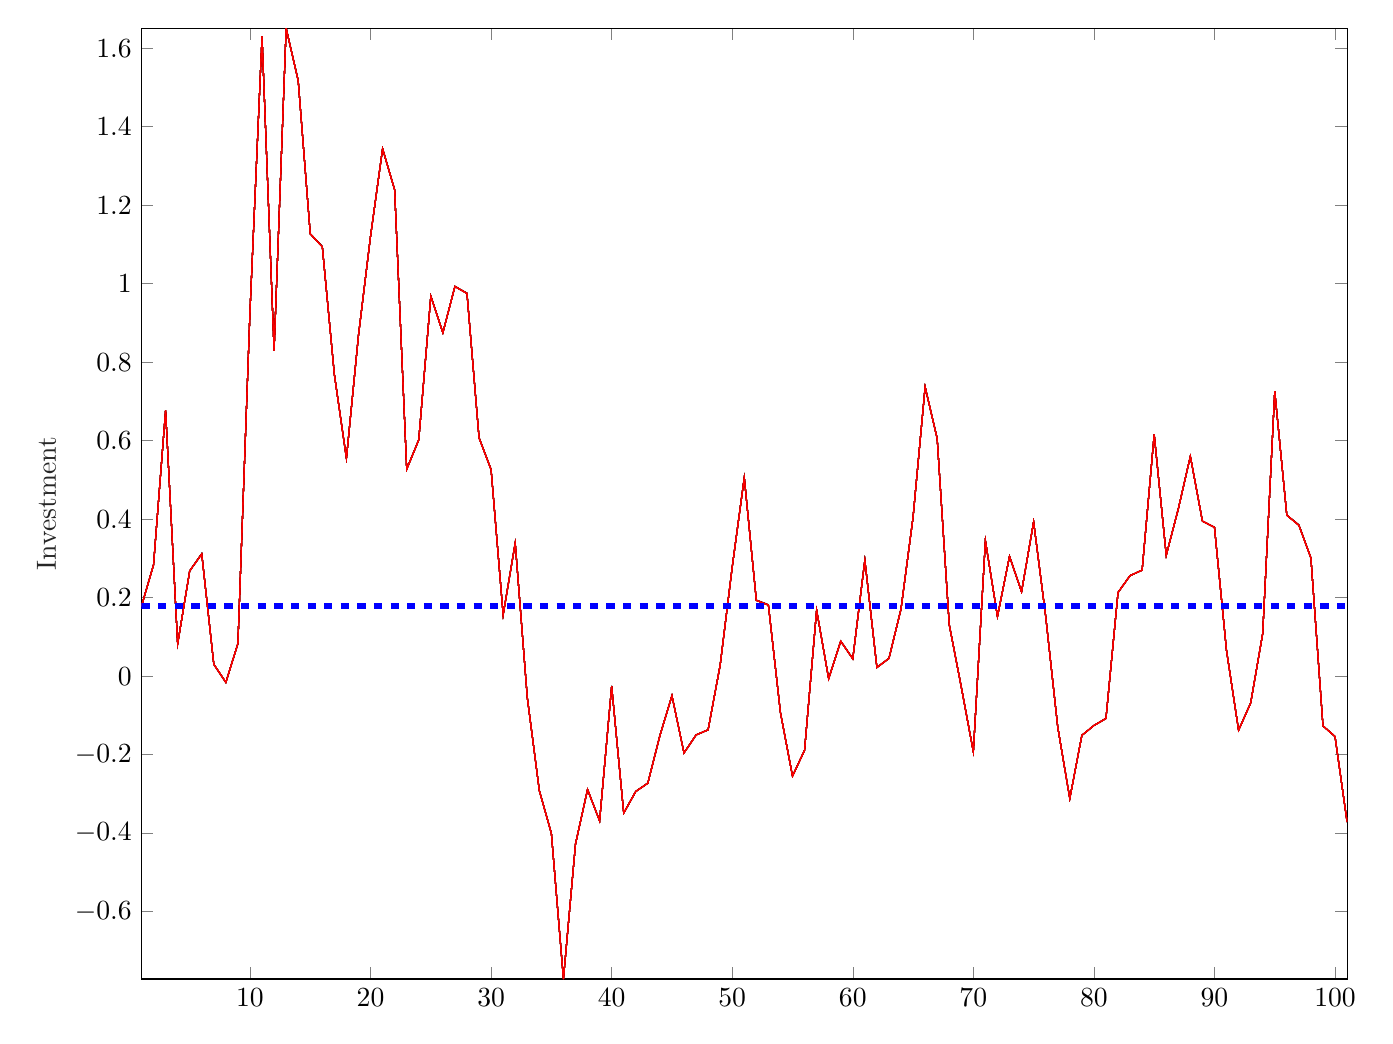 % This file was created by matlab2tikz.
%
%The latest updates can be retrieved from
%  http://www.mathworks.com/matlabcentral/fileexchange/22022-matlab2tikz-matlab2tikz
%where you can also make suggestions and rate matlab2tikz.
%
\begin{tikzpicture}

\begin{axis}[%
width=6.028in,
height=4.754in,
at={(1.011in,0.642in)},
scale only axis,
xmin=1,
xmax=101,
ymin=-0.772,
ymax=1.651,
ylabel style={font=\color{white!15!black}},
ylabel={Investment},
axis background/.style={fill=white}
]
\addplot [color=black, forget plot]
  table[row sep=crcr]{%
1	0.178\\
2	0.284\\
3	0.677\\
4	0.082\\
5	0.268\\
6	0.312\\
7	0.03\\
8	-0.016\\
9	0.083\\
10	0.929\\
11	1.63\\
12	0.829\\
13	1.651\\
14	1.518\\
15	1.127\\
16	1.095\\
17	0.769\\
18	0.555\\
19	0.869\\
20	1.121\\
21	1.344\\
22	1.24\\
23	0.528\\
24	0.603\\
25	0.969\\
26	0.876\\
27	0.993\\
28	0.976\\
29	0.608\\
30	0.527\\
31	0.157\\
32	0.34\\
33	-0.054\\
34	-0.291\\
35	-0.4\\
36	-0.772\\
37	-0.428\\
38	-0.289\\
39	-0.369\\
40	-0.025\\
41	-0.349\\
42	-0.294\\
43	-0.272\\
44	-0.151\\
45	-0.05\\
46	-0.195\\
47	-0.15\\
48	-0.137\\
49	0.028\\
50	0.278\\
51	0.506\\
52	0.194\\
53	0.182\\
54	-0.093\\
55	-0.255\\
56	-0.189\\
57	0.168\\
58	-0.006\\
59	0.089\\
60	0.045\\
61	0.296\\
62	0.022\\
63	0.045\\
64	0.171\\
65	0.405\\
66	0.737\\
67	0.606\\
68	0.132\\
69	-0.027\\
70	-0.192\\
71	0.345\\
72	0.152\\
73	0.306\\
74	0.215\\
75	0.393\\
76	0.153\\
77	-0.13\\
78	-0.312\\
79	-0.151\\
80	-0.126\\
81	-0.108\\
82	0.213\\
83	0.256\\
84	0.27\\
85	0.616\\
86	0.308\\
87	0.426\\
88	0.56\\
89	0.395\\
90	0.379\\
91	0.065\\
92	-0.138\\
93	-0.068\\
94	0.108\\
95	0.726\\
96	0.41\\
97	0.385\\
98	0.301\\
99	-0.127\\
100	-0.154\\
101	-0.372\\
};
\addplot [color=black!90!red, forget plot]
  table[row sep=crcr]{%
1	0.178\\
2	0.284\\
3	0.677\\
4	0.082\\
5	0.268\\
6	0.312\\
7	0.03\\
8	-0.016\\
9	0.083\\
10	0.929\\
11	1.63\\
12	0.829\\
13	1.651\\
14	1.518\\
15	1.127\\
16	1.095\\
17	0.769\\
18	0.555\\
19	0.869\\
20	1.121\\
21	1.344\\
22	1.239\\
23	0.527\\
24	0.602\\
25	0.969\\
26	0.875\\
27	0.993\\
28	0.976\\
29	0.608\\
30	0.526\\
31	0.156\\
32	0.34\\
33	-0.054\\
34	-0.291\\
35	-0.401\\
36	-0.772\\
37	-0.428\\
38	-0.289\\
39	-0.369\\
40	-0.025\\
41	-0.349\\
42	-0.294\\
43	-0.273\\
44	-0.151\\
45	-0.05\\
46	-0.196\\
47	-0.15\\
48	-0.137\\
49	0.028\\
50	0.278\\
51	0.506\\
52	0.193\\
53	0.182\\
54	-0.093\\
55	-0.255\\
56	-0.189\\
57	0.168\\
58	-0.006\\
59	0.089\\
60	0.044\\
61	0.296\\
62	0.022\\
63	0.045\\
64	0.171\\
65	0.405\\
66	0.737\\
67	0.606\\
68	0.132\\
69	-0.028\\
70	-0.193\\
71	0.345\\
72	0.152\\
73	0.305\\
74	0.215\\
75	0.393\\
76	0.153\\
77	-0.13\\
78	-0.312\\
79	-0.151\\
80	-0.126\\
81	-0.108\\
82	0.213\\
83	0.256\\
84	0.27\\
85	0.616\\
86	0.308\\
87	0.426\\
88	0.56\\
89	0.395\\
90	0.379\\
91	0.065\\
92	-0.138\\
93	-0.069\\
94	0.108\\
95	0.726\\
96	0.41\\
97	0.385\\
98	0.301\\
99	-0.127\\
100	-0.154\\
101	-0.372\\
};
\addplot [color=black!80!red, forget plot]
  table[row sep=crcr]{%
1	0.178\\
2	0.284\\
3	0.677\\
4	0.082\\
5	0.268\\
6	0.312\\
7	0.03\\
8	-0.016\\
9	0.083\\
10	0.929\\
11	1.63\\
12	0.829\\
13	1.651\\
14	1.518\\
15	1.127\\
16	1.094\\
17	0.769\\
18	0.555\\
19	0.869\\
20	1.121\\
21	1.344\\
22	1.239\\
23	0.527\\
24	0.602\\
25	0.968\\
26	0.875\\
27	0.993\\
28	0.975\\
29	0.608\\
30	0.526\\
31	0.156\\
32	0.34\\
33	-0.054\\
34	-0.292\\
35	-0.401\\
36	-0.772\\
37	-0.428\\
38	-0.289\\
39	-0.369\\
40	-0.025\\
41	-0.349\\
42	-0.294\\
43	-0.273\\
44	-0.152\\
45	-0.05\\
46	-0.196\\
47	-0.15\\
48	-0.137\\
49	0.028\\
50	0.278\\
51	0.506\\
52	0.193\\
53	0.181\\
54	-0.093\\
55	-0.255\\
56	-0.189\\
57	0.168\\
58	-0.006\\
59	0.089\\
60	0.044\\
61	0.296\\
62	0.022\\
63	0.045\\
64	0.171\\
65	0.405\\
66	0.737\\
67	0.606\\
68	0.131\\
69	-0.028\\
70	-0.193\\
71	0.345\\
72	0.152\\
73	0.305\\
74	0.215\\
75	0.393\\
76	0.153\\
77	-0.13\\
78	-0.312\\
79	-0.151\\
80	-0.126\\
81	-0.108\\
82	0.213\\
83	0.256\\
84	0.27\\
85	0.616\\
86	0.308\\
87	0.426\\
88	0.56\\
89	0.395\\
90	0.379\\
91	0.065\\
92	-0.138\\
93	-0.069\\
94	0.108\\
95	0.726\\
96	0.41\\
97	0.385\\
98	0.301\\
99	-0.127\\
100	-0.154\\
101	-0.372\\
};
\addplot [color=black!70!red, forget plot]
  table[row sep=crcr]{%
1	0.178\\
2	0.283\\
3	0.677\\
4	0.082\\
5	0.268\\
6	0.312\\
7	0.03\\
8	-0.016\\
9	0.083\\
10	0.929\\
11	1.63\\
12	0.829\\
13	1.651\\
14	1.518\\
15	1.127\\
16	1.094\\
17	0.769\\
18	0.555\\
19	0.869\\
20	1.121\\
21	1.344\\
22	1.239\\
23	0.527\\
24	0.602\\
25	0.968\\
26	0.875\\
27	0.993\\
28	0.975\\
29	0.607\\
30	0.526\\
31	0.156\\
32	0.339\\
33	-0.054\\
34	-0.292\\
35	-0.401\\
36	-0.772\\
37	-0.428\\
38	-0.289\\
39	-0.369\\
40	-0.025\\
41	-0.349\\
42	-0.294\\
43	-0.273\\
44	-0.152\\
45	-0.05\\
46	-0.196\\
47	-0.15\\
48	-0.137\\
49	0.028\\
50	0.278\\
51	0.506\\
52	0.193\\
53	0.181\\
54	-0.093\\
55	-0.255\\
56	-0.189\\
57	0.168\\
58	-0.007\\
59	0.089\\
60	0.044\\
61	0.296\\
62	0.022\\
63	0.045\\
64	0.171\\
65	0.405\\
66	0.737\\
67	0.605\\
68	0.131\\
69	-0.028\\
70	-0.193\\
71	0.345\\
72	0.152\\
73	0.305\\
74	0.215\\
75	0.393\\
76	0.152\\
77	-0.13\\
78	-0.312\\
79	-0.151\\
80	-0.126\\
81	-0.108\\
82	0.213\\
83	0.256\\
84	0.27\\
85	0.616\\
86	0.308\\
87	0.426\\
88	0.56\\
89	0.395\\
90	0.379\\
91	0.065\\
92	-0.138\\
93	-0.069\\
94	0.108\\
95	0.726\\
96	0.41\\
97	0.385\\
98	0.301\\
99	-0.127\\
100	-0.154\\
101	-0.372\\
};
\addplot [color=black!60!red, forget plot]
  table[row sep=crcr]{%
1	0.178\\
2	0.283\\
3	0.677\\
4	0.082\\
5	0.268\\
6	0.311\\
7	0.03\\
8	-0.016\\
9	0.083\\
10	0.929\\
11	1.63\\
12	0.829\\
13	1.651\\
14	1.517\\
15	1.127\\
16	1.094\\
17	0.768\\
18	0.555\\
19	0.869\\
20	1.121\\
21	1.344\\
22	1.239\\
23	0.527\\
24	0.602\\
25	0.968\\
26	0.875\\
27	0.993\\
28	0.975\\
29	0.607\\
30	0.526\\
31	0.156\\
32	0.339\\
33	-0.054\\
34	-0.292\\
35	-0.401\\
36	-0.772\\
37	-0.428\\
38	-0.289\\
39	-0.369\\
40	-0.026\\
41	-0.349\\
42	-0.294\\
43	-0.273\\
44	-0.152\\
45	-0.05\\
46	-0.196\\
47	-0.15\\
48	-0.137\\
49	0.028\\
50	0.278\\
51	0.506\\
52	0.193\\
53	0.181\\
54	-0.093\\
55	-0.255\\
56	-0.189\\
57	0.168\\
58	-0.007\\
59	0.089\\
60	0.044\\
61	0.296\\
62	0.022\\
63	0.045\\
64	0.171\\
65	0.405\\
66	0.737\\
67	0.605\\
68	0.131\\
69	-0.028\\
70	-0.193\\
71	0.345\\
72	0.152\\
73	0.305\\
74	0.215\\
75	0.393\\
76	0.152\\
77	-0.13\\
78	-0.312\\
79	-0.151\\
80	-0.126\\
81	-0.108\\
82	0.213\\
83	0.256\\
84	0.27\\
85	0.616\\
86	0.308\\
87	0.426\\
88	0.56\\
89	0.395\\
90	0.379\\
91	0.065\\
92	-0.138\\
93	-0.069\\
94	0.108\\
95	0.726\\
96	0.41\\
97	0.385\\
98	0.301\\
99	-0.127\\
100	-0.154\\
101	-0.372\\
};
\addplot [color=black!50!red, forget plot]
  table[row sep=crcr]{%
1	0.178\\
2	0.283\\
3	0.677\\
4	0.082\\
5	0.268\\
6	0.311\\
7	0.03\\
8	-0.016\\
9	0.083\\
10	0.929\\
11	1.63\\
12	0.829\\
13	1.651\\
14	1.517\\
15	1.127\\
16	1.094\\
17	0.768\\
18	0.555\\
19	0.868\\
20	1.121\\
21	1.344\\
22	1.239\\
23	0.527\\
24	0.602\\
25	0.968\\
26	0.875\\
27	0.993\\
28	0.975\\
29	0.607\\
30	0.526\\
31	0.156\\
32	0.339\\
33	-0.054\\
34	-0.292\\
35	-0.401\\
36	-0.772\\
37	-0.428\\
38	-0.289\\
39	-0.369\\
40	-0.026\\
41	-0.349\\
42	-0.294\\
43	-0.273\\
44	-0.152\\
45	-0.05\\
46	-0.196\\
47	-0.15\\
48	-0.137\\
49	0.028\\
50	0.278\\
51	0.506\\
52	0.193\\
53	0.181\\
54	-0.093\\
55	-0.255\\
56	-0.189\\
57	0.168\\
58	-0.007\\
59	0.089\\
60	0.044\\
61	0.296\\
62	0.022\\
63	0.045\\
64	0.171\\
65	0.405\\
66	0.737\\
67	0.605\\
68	0.131\\
69	-0.028\\
70	-0.193\\
71	0.345\\
72	0.152\\
73	0.305\\
74	0.215\\
75	0.393\\
76	0.152\\
77	-0.13\\
78	-0.312\\
79	-0.151\\
80	-0.126\\
81	-0.108\\
82	0.213\\
83	0.256\\
84	0.27\\
85	0.616\\
86	0.308\\
87	0.426\\
88	0.56\\
89	0.395\\
90	0.379\\
91	0.065\\
92	-0.138\\
93	-0.069\\
94	0.108\\
95	0.726\\
96	0.41\\
97	0.385\\
98	0.301\\
99	-0.127\\
100	-0.154\\
101	-0.372\\
};
\addplot [color=black!40!red, forget plot]
  table[row sep=crcr]{%
1	0.178\\
2	0.283\\
3	0.677\\
4	0.082\\
5	0.268\\
6	0.311\\
7	0.03\\
8	-0.016\\
9	0.083\\
10	0.929\\
11	1.63\\
12	0.829\\
13	1.651\\
14	1.517\\
15	1.127\\
16	1.094\\
17	0.768\\
18	0.555\\
19	0.868\\
20	1.121\\
21	1.344\\
22	1.239\\
23	0.527\\
24	0.602\\
25	0.968\\
26	0.875\\
27	0.993\\
28	0.975\\
29	0.607\\
30	0.526\\
31	0.156\\
32	0.339\\
33	-0.054\\
34	-0.292\\
35	-0.401\\
36	-0.772\\
37	-0.428\\
38	-0.289\\
39	-0.369\\
40	-0.026\\
41	-0.349\\
42	-0.294\\
43	-0.273\\
44	-0.152\\
45	-0.05\\
46	-0.196\\
47	-0.15\\
48	-0.137\\
49	0.028\\
50	0.278\\
51	0.506\\
52	0.193\\
53	0.181\\
54	-0.093\\
55	-0.255\\
56	-0.189\\
57	0.168\\
58	-0.007\\
59	0.089\\
60	0.044\\
61	0.295\\
62	0.022\\
63	0.045\\
64	0.171\\
65	0.405\\
66	0.737\\
67	0.605\\
68	0.131\\
69	-0.028\\
70	-0.193\\
71	0.345\\
72	0.152\\
73	0.305\\
74	0.215\\
75	0.393\\
76	0.152\\
77	-0.13\\
78	-0.312\\
79	-0.151\\
80	-0.126\\
81	-0.108\\
82	0.213\\
83	0.256\\
84	0.27\\
85	0.616\\
86	0.308\\
87	0.426\\
88	0.56\\
89	0.395\\
90	0.379\\
91	0.065\\
92	-0.138\\
93	-0.069\\
94	0.108\\
95	0.726\\
96	0.41\\
97	0.385\\
98	0.301\\
99	-0.127\\
100	-0.154\\
101	-0.372\\
};
\addplot [color=black!30!red, forget plot]
  table[row sep=crcr]{%
1	0.178\\
2	0.283\\
3	0.677\\
4	0.082\\
5	0.268\\
6	0.311\\
7	0.03\\
8	-0.016\\
9	0.083\\
10	0.929\\
11	1.63\\
12	0.829\\
13	1.651\\
14	1.517\\
15	1.127\\
16	1.094\\
17	0.768\\
18	0.555\\
19	0.868\\
20	1.121\\
21	1.344\\
22	1.239\\
23	0.527\\
24	0.602\\
25	0.968\\
26	0.875\\
27	0.993\\
28	0.975\\
29	0.607\\
30	0.526\\
31	0.156\\
32	0.339\\
33	-0.054\\
34	-0.292\\
35	-0.401\\
36	-0.772\\
37	-0.428\\
38	-0.289\\
39	-0.369\\
40	-0.026\\
41	-0.349\\
42	-0.294\\
43	-0.273\\
44	-0.152\\
45	-0.05\\
46	-0.196\\
47	-0.15\\
48	-0.137\\
49	0.028\\
50	0.278\\
51	0.506\\
52	0.193\\
53	0.181\\
54	-0.093\\
55	-0.255\\
56	-0.189\\
57	0.168\\
58	-0.007\\
59	0.089\\
60	0.044\\
61	0.295\\
62	0.022\\
63	0.045\\
64	0.171\\
65	0.405\\
66	0.737\\
67	0.605\\
68	0.131\\
69	-0.028\\
70	-0.193\\
71	0.345\\
72	0.152\\
73	0.305\\
74	0.215\\
75	0.393\\
76	0.152\\
77	-0.13\\
78	-0.312\\
79	-0.151\\
80	-0.126\\
81	-0.108\\
82	0.213\\
83	0.256\\
84	0.27\\
85	0.616\\
86	0.308\\
87	0.426\\
88	0.56\\
89	0.395\\
90	0.379\\
91	0.065\\
92	-0.138\\
93	-0.069\\
94	0.108\\
95	0.726\\
96	0.41\\
97	0.384\\
98	0.301\\
99	-0.127\\
100	-0.154\\
101	-0.372\\
};
\addplot [color=black!20!red, forget plot]
  table[row sep=crcr]{%
1	0.178\\
2	0.283\\
3	0.677\\
4	0.082\\
5	0.268\\
6	0.311\\
7	0.03\\
8	-0.016\\
9	0.083\\
10	0.929\\
11	1.63\\
12	0.829\\
13	1.651\\
14	1.517\\
15	1.127\\
16	1.094\\
17	0.768\\
18	0.555\\
19	0.868\\
20	1.121\\
21	1.344\\
22	1.239\\
23	0.527\\
24	0.602\\
25	0.968\\
26	0.875\\
27	0.993\\
28	0.975\\
29	0.607\\
30	0.526\\
31	0.156\\
32	0.339\\
33	-0.054\\
34	-0.292\\
35	-0.401\\
36	-0.772\\
37	-0.428\\
38	-0.289\\
39	-0.369\\
40	-0.026\\
41	-0.349\\
42	-0.294\\
43	-0.273\\
44	-0.152\\
45	-0.05\\
46	-0.196\\
47	-0.15\\
48	-0.137\\
49	0.028\\
50	0.278\\
51	0.505\\
52	0.193\\
53	0.181\\
54	-0.093\\
55	-0.255\\
56	-0.189\\
57	0.168\\
58	-0.007\\
59	0.089\\
60	0.044\\
61	0.295\\
62	0.022\\
63	0.045\\
64	0.171\\
65	0.405\\
66	0.737\\
67	0.605\\
68	0.131\\
69	-0.028\\
70	-0.193\\
71	0.345\\
72	0.152\\
73	0.305\\
74	0.215\\
75	0.393\\
76	0.152\\
77	-0.13\\
78	-0.312\\
79	-0.151\\
80	-0.126\\
81	-0.108\\
82	0.213\\
83	0.256\\
84	0.27\\
85	0.616\\
86	0.308\\
87	0.426\\
88	0.56\\
89	0.395\\
90	0.379\\
91	0.065\\
92	-0.138\\
93	-0.069\\
94	0.108\\
95	0.726\\
96	0.41\\
97	0.384\\
98	0.301\\
99	-0.127\\
100	-0.154\\
101	-0.372\\
};
\addplot [color=black!10!red, forget plot]
  table[row sep=crcr]{%
1	0.178\\
2	0.283\\
3	0.677\\
4	0.082\\
5	0.268\\
6	0.311\\
7	0.03\\
8	-0.016\\
9	0.083\\
10	0.929\\
11	1.63\\
12	0.829\\
13	1.651\\
14	1.517\\
15	1.127\\
16	1.094\\
17	0.768\\
18	0.555\\
19	0.868\\
20	1.121\\
21	1.344\\
22	1.239\\
23	0.527\\
24	0.602\\
25	0.968\\
26	0.875\\
27	0.993\\
28	0.975\\
29	0.607\\
30	0.526\\
31	0.156\\
32	0.339\\
33	-0.054\\
34	-0.292\\
35	-0.401\\
36	-0.772\\
37	-0.428\\
38	-0.289\\
39	-0.369\\
40	-0.026\\
41	-0.349\\
42	-0.294\\
43	-0.273\\
44	-0.152\\
45	-0.05\\
46	-0.196\\
47	-0.15\\
48	-0.137\\
49	0.028\\
50	0.278\\
51	0.505\\
52	0.193\\
53	0.181\\
54	-0.093\\
55	-0.255\\
56	-0.189\\
57	0.168\\
58	-0.007\\
59	0.089\\
60	0.044\\
61	0.295\\
62	0.022\\
63	0.045\\
64	0.171\\
65	0.405\\
66	0.737\\
67	0.605\\
68	0.131\\
69	-0.028\\
70	-0.193\\
71	0.345\\
72	0.152\\
73	0.305\\
74	0.215\\
75	0.393\\
76	0.152\\
77	-0.13\\
78	-0.312\\
79	-0.151\\
80	-0.126\\
81	-0.108\\
82	0.213\\
83	0.256\\
84	0.27\\
85	0.616\\
86	0.308\\
87	0.426\\
88	0.56\\
89	0.395\\
90	0.379\\
91	0.065\\
92	-0.138\\
93	-0.069\\
94	0.108\\
95	0.726\\
96	0.41\\
97	0.384\\
98	0.301\\
99	-0.127\\
100	-0.154\\
101	-0.372\\
};
\addplot [color=red, forget plot]
  table[row sep=crcr]{%
1	0.178\\
2	0.283\\
3	0.677\\
4	0.082\\
5	0.268\\
6	0.311\\
7	0.03\\
8	-0.016\\
9	0.083\\
10	0.929\\
11	1.63\\
12	0.829\\
13	1.651\\
14	1.517\\
15	1.127\\
16	1.094\\
17	0.768\\
18	0.555\\
19	0.868\\
20	1.121\\
21	1.344\\
22	1.239\\
23	0.527\\
24	0.602\\
25	0.968\\
26	0.875\\
27	0.993\\
28	0.975\\
29	0.607\\
30	0.526\\
31	0.156\\
32	0.339\\
33	-0.054\\
34	-0.292\\
35	-0.401\\
36	-0.772\\
37	-0.428\\
38	-0.289\\
39	-0.369\\
40	-0.026\\
41	-0.349\\
42	-0.294\\
43	-0.273\\
44	-0.152\\
45	-0.05\\
46	-0.196\\
47	-0.15\\
48	-0.137\\
49	0.028\\
50	0.278\\
51	0.505\\
52	0.193\\
53	0.181\\
54	-0.093\\
55	-0.255\\
56	-0.189\\
57	0.168\\
58	-0.007\\
59	0.089\\
60	0.044\\
61	0.295\\
62	0.022\\
63	0.045\\
64	0.171\\
65	0.405\\
66	0.737\\
67	0.605\\
68	0.131\\
69	-0.028\\
70	-0.193\\
71	0.345\\
72	0.152\\
73	0.305\\
74	0.215\\
75	0.393\\
76	0.152\\
77	-0.13\\
78	-0.312\\
79	-0.151\\
80	-0.126\\
81	-0.108\\
82	0.213\\
83	0.256\\
84	0.27\\
85	0.616\\
86	0.308\\
87	0.426\\
88	0.56\\
89	0.395\\
90	0.379\\
91	0.065\\
92	-0.138\\
93	-0.069\\
94	0.108\\
95	0.726\\
96	0.41\\
97	0.384\\
98	0.301\\
99	-0.127\\
100	-0.154\\
101	-0.372\\
};
\addplot [color=blue, dashed, line width=2.0pt, forget plot]
  table[row sep=crcr]{%
1	0.178\\
101	0.178\\
};
\end{axis}
\end{tikzpicture}%